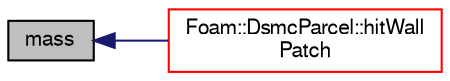 digraph "mass"
{
  bgcolor="transparent";
  edge [fontname="FreeSans",fontsize="10",labelfontname="FreeSans",labelfontsize="10"];
  node [fontname="FreeSans",fontsize="10",shape=record];
  rankdir="LR";
  Node6 [label="mass",height=0.2,width=0.4,color="black", fillcolor="grey75", style="filled", fontcolor="black"];
  Node6 -> Node7 [dir="back",color="midnightblue",fontsize="10",style="solid",fontname="FreeSans"];
  Node7 [label="Foam::DsmcParcel::hitWall\lPatch",height=0.2,width=0.4,color="red",URL="$a23690.html#a2f016956a18640904586b7df825867c8",tooltip="Overridable function to handle the particle hitting a wallPatch. "];
}
